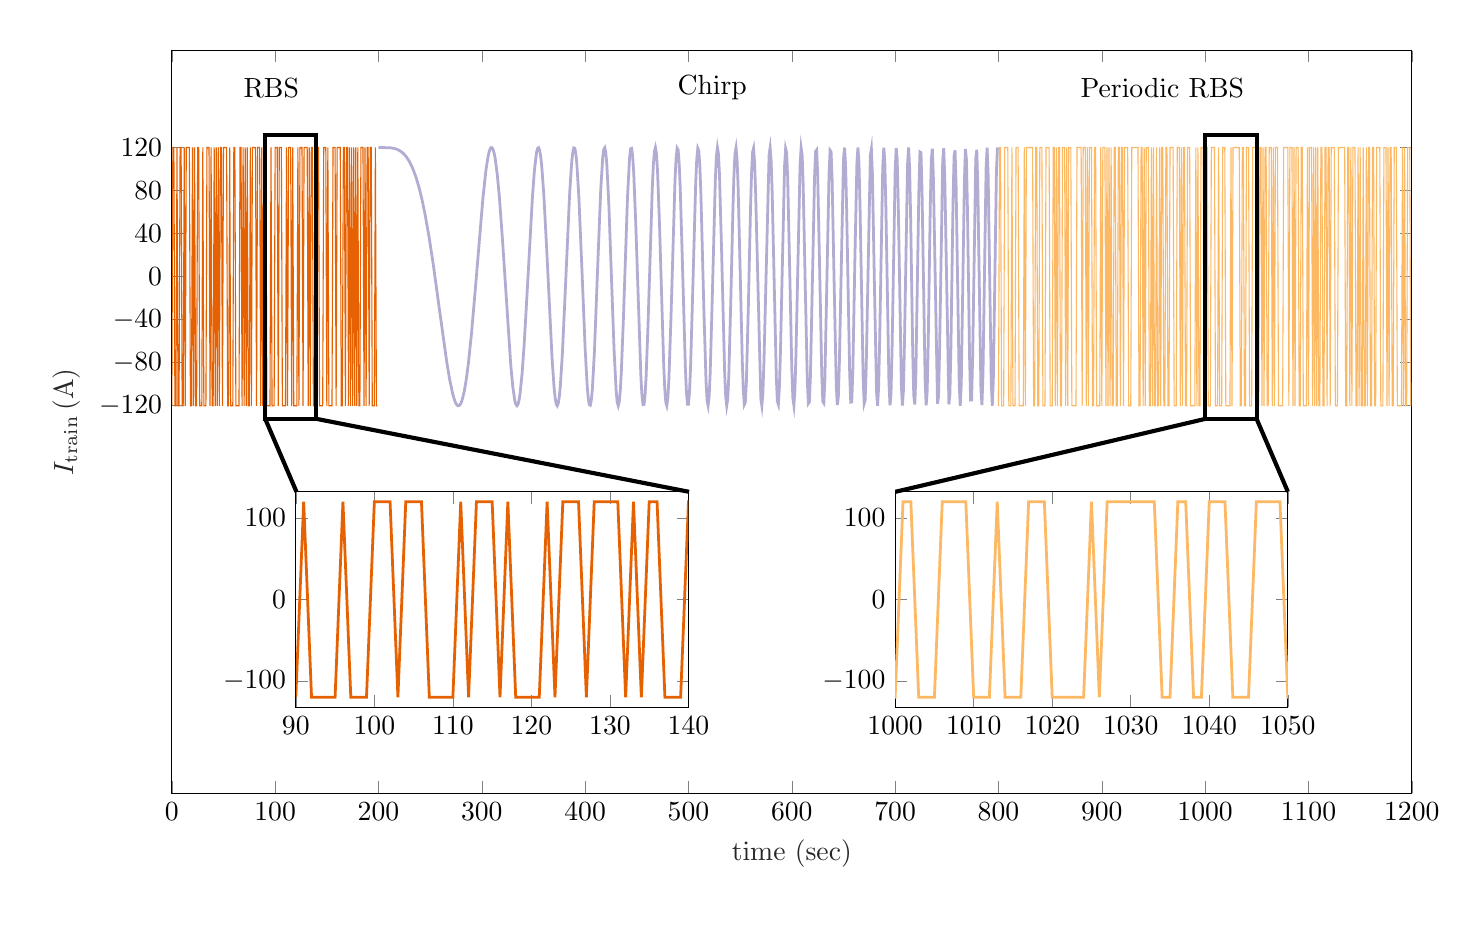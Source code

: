% This file was created by matlab2tikz.
%
\definecolor{mycolor1}{rgb}{0.902,0.38,0.004}%
\definecolor{mycolor2}{rgb}{0.698,0.671,0.824}%
\definecolor{mycolor3}{rgb}{0.992,0.722,0.388}%
%
\begin{tikzpicture}

\begin{axis}[%
width=157.478mm,
height=94.307mm,
at={(0mm,0mm)},
scale only axis,
xmin=0,
xmax=1200,
xlabel style={font=\color{white!15!black}},
xlabel={time (sec)},
ymin=-480,
ymax=210,
ytick={-120,  -80,  -40,    0,   40,   80,  120},
ylabel style={font=\color{white!15!black}},
ylabel={$I_\mathrm{train}\, (\mathrm{A})$},
axis background/.style={fill=white},
scaled ticks=false,,
xticklabel style={/pgf/number format/1000 sep=, /pgf/number format/precision=0,/pgf/number format/fixed,/pgf/number format/fixed zerofill,},yticklabel style={/pgf/number format/1000 sep=, /pgf/number format/precision=2, /pgf/number format/fixed, }
]
\addplot [color=mycolor1, forget plot]
  table[row sep=crcr]{%
0	-120\\
1	120\\
2	120\\
3	-120\\
4	-120\\
5	120\\
6	-120\\
7	-120\\
8	120\\
9	120\\
10	-120\\
11	-120\\
12	120\\
13	-120\\
14	120\\
17	120\\
18	-120\\
19	-120\\
20	120\\
21	-120\\
22	120\\
23	-120\\
24	-120\\
25	120\\
26	120\\
27	-120\\
29	-120\\
30	120\\
31	-120\\
33	-120\\
34	120\\
36	120\\
37	-120\\
38	120\\
39	-120\\
40	-120\\
41	120\\
42	-120\\
43	120\\
44	-120\\
45	120\\
46	-120\\
47	120\\
48	120\\
49	-120\\
50	120\\
53	120\\
54	-120\\
55	-120\\
56	120\\
57	-120\\
59	-120\\
60	120\\
61	120\\
62	-120\\
65	-120\\
66	120\\
67	120\\
68	-120\\
69	120\\
70	-120\\
71	120\\
72	-120\\
73	120\\
74	-120\\
75	-120\\
76	120\\
77	-120\\
78	120\\
81	120\\
82	-120\\
83	120\\
85	120\\
86	-120\\
87	120\\
88	-120\\
89	120\\
90	-120\\
91	120\\
92	-120\\
95	-120\\
96	120\\
97	-120\\
99	-120\\
100	120\\
102	120\\
103	-120\\
104	120\\
106	120\\
107	-120\\
110	-120\\
111	120\\
112	-120\\
113	120\\
115	120\\
116	-120\\
117	120\\
118	-120\\
121	-120\\
122	120\\
123	-120\\
124	120\\
126	120\\
127	-120\\
128	120\\
131	120\\
132	-120\\
133	120\\
134	-120\\
135	120\\
136	120\\
137	-120\\
139	-120\\
140	120\\
142	120\\
143	-120\\
146	-120\\
147	120\\
149	120\\
150	-120\\
151	120\\
152	-120\\
155	-120\\
156	120\\
158	120\\
159	-120\\
160	120\\
163	120\\
164	-120\\
165	-120\\
166	120\\
167	120\\
168	-120\\
169	120\\
170	120\\
171	-120\\
172	120\\
173	-120\\
174	120\\
175	-120\\
176	120\\
177	-120\\
178	120\\
179	-120\\
180	120\\
181	-120\\
182	-120\\
183	120\\
185	120\\
186	-120\\
187	120\\
188	-120\\
189	120\\
190	120\\
191	-120\\
192	120\\
193	120\\
194	-120\\
196	-120\\
197	120\\
198	-120\\
199	-120\\
};
\addplot [color=mycolor2, line width=1.0pt, forget plot]
  table[row sep=crcr]{%
200	120\\
211	119.758\\
215	119.163\\
218	118.266\\
221	116.794\\
224	114.548\\
227	111.307\\
230	106.835\\
233	100.892\\
236	93.244\\
239	83.686\\
242	72.056\\
245	58.263\\
249	36.542\\
253	11.394\\
259	-30.611\\
266	-78.911\\
269	-96.222\\
272	-109.659\\
274	-115.818\\
275	-117.919\\
276	-119.311\\
277	-119.957\\
278	-119.821\\
279	-118.874\\
280	-117.091\\
281	-114.454\\
283	-106.576\\
285	-95.235\\
287	-80.562\\
290	-52.958\\
294	-8.442\\
301	72.306\\
304	98.971\\
306	111.423\\
307	115.701\\
308	118.552\\
309	119.897\\
310	119.676\\
311	117.849\\
312	114.397\\
313	109.325\\
315	94.463\\
317	73.809\\
320	34.195\\
328	-82.088\\
330	-102.529\\
332	-115.617\\
333	-118.958\\
334	-119.996\\
335	-118.658\\
336	-114.918\\
337	-108.8\\
339	-89.782\\
341	-62.837\\
344	-12.213\\
349	74.301\\
351	99.853\\
353	115.701\\
354	119.311\\
355	119.818\\
356	117.147\\
357	111.308\\
358	102.401\\
360	76.222\\
363	21.387\\
368	-76.409\\
370	-103.815\\
371	-112.878\\
372	-118.349\\
373	-119.986\\
374	-117.668\\
375	-111.403\\
376	-101.336\\
378	-71.048\\
381	-8.132\\
385	77.425\\
387	106.514\\
388	115.272\\
389	119.581\\
390	119.2\\
391	114.07\\
392	104.323\\
394	72.463\\
397	3.852\\
400	-67.121\\
402	-101.999\\
403	-113.048\\
404	-119.015\\
405	-119.55\\
406	-114.55\\
407	-104.168\\
409	-69.156\\
412	5.916\\
415	79.332\\
417	110.778\\
418	118.349\\
419	119.758\\
420	114.847\\
421	103.79\\
423	65.611\\
426	-15.456\\
428	-68.368\\
430	-106.25\\
431	-116.526\\
432	-120\\
433	-116.378\\
434	-105.787\\
435	-88.775\\
437	-39.66\\
441	74.296\\
443	110.777\\
444	118.846\\
445	119.164\\
446	111.614\\
447	96.604\\
449	48.338\\
454	-94.494\\
455	-110.679\\
456	-119.014\\
457	-118.805\\
458	-109.969\\
459	-93.053\\
461	-40.137\\
465	83.042\\
466	103.685\\
467	116.342\\
468	119.933\\
469	114.072\\
470	99.122\\
472	47.009\\
476	-81.712\\
477	-103.461\\
478	-116.57\\
479	-119.832\\
480	-112.863\\
481	-96.156\\
483	-39.664\\
487	91.014\\
488	110.16\\
489	119.343\\
490	117.62\\
491	105.036\\
492	82.651\\
494	17.229\\
497	-85.02\\
498	-106.942\\
499	-118.52\\
500	-118.515\\
501	-106.813\\
502	-84.462\\
504	-17.23\\
507	87.646\\
508	109.135\\
509	119.343\\
510	117.094\\
511	102.506\\
512	77.008\\
515	-34.478\\
517	-97.99\\
518	-115.269\\
519	-119.832\\
520	-111.052\\
521	-89.791\\
523	-20.159\\
526	90.475\\
527	111.719\\
528	119.948\\
529	114.074\\
530	94.668\\
532	25.42\\
535	-89.178\\
536	-111.417\\
537	-119.956\\
538	-113.616\\
539	-93.058\\
541	-20.658\\
543	62.279\\
544	94.488\\
545	114.56\\
546	119.779\\
547	109.333\\
548	84.466\\
550	5.693\\
552	-76.396\\
553	-104.712\\
554	-118.845\\
555	-116.741\\
556	-98.555\\
558	-25.423\\
560	61.791\\
561	95.45\\
562	115.612\\
563	119.28\\
564	105.793\\
565	76.965\\
570	-113.273\\
571	-119.832\\
572	-108.406\\
573	-80.579\\
578	113.356\\
579	119.759\\
580	107.414\\
581	78.121\\
585	-94.056\\
586	-115.811\\
587	-118.807\\
588	-102.413\\
589	-69.172\\
593	102.81\\
594	119.012\\
595	115.123\\
596	91.654\\
598	4.188\\
600	-86.379\\
601	-112.87\\
602	-119.659\\
603	-105.406\\
604	-72.481\\
608	104.554\\
609	119.579\\
610	112.869\\
611	85.495\\
613	-8.725\\
615	-97.101\\
616	-117.807\\
617	-116.383\\
618	-92.945\\
620	-0.661\\
622	92.426\\
623	116.337\\
624	117.673\\
625	96.015\\
627	3.877\\
629	-91.493\\
630	-116.197\\
631	-117.611\\
632	-95.293\\
634	-0.916\\
636	94.48\\
637	117.47\\
638	116.15\\
639	90.633\\
641	-8.218\\
643	-100.804\\
644	-119.308\\
645	-112.326\\
646	-81.192\\
650	109.022\\
651	119.893\\
652	104.338\\
653	65.633\\
656	-90.463\\
657	-116.639\\
658	-116.461\\
659	-89.804\\
661	14.49\\
663	106.5\\
664	119.996\\
665	105.531\\
666	66.32\\
669	-93.101\\
670	-117.853\\
671	-114.465\\
672	-83.578\\
676	112.759\\
677	118.626\\
678	95.297\\
680	-10.663\\
682	-106.931\\
683	-119.923\\
684	-102.682\\
685	-59.398\\
688	101.981\\
689	119.895\\
690	106.854\\
691	66.06\\
694	-98.948\\
695	-119.599\\
696	-108.63\\
697	-68.773\\
700	98.373\\
701	119.578\\
702	108.415\\
703	67.737\\
706	-100.352\\
707	-119.861\\
708	-106.158\\
709	-62.873\\
712	104.546\\
713	119.961\\
714	101.358\\
715	53.845\\
717	-69.626\\
718	-110.147\\
719	-118.88\\
720	-93.115\\
722	24.615\\
723	82.285\\
724	115.805\\
725	115.129\\
726	80.269\\
729	-96.193\\
730	-119.572\\
731	-106.829\\
732	-61.637\\
734	65.825\\
735	109.147\\
736	118.923\\
737	91.953\\
741	-118.093\\
742	-110.969\\
743	-68.78\\
746	107.267\\
747	119.283\\
748	92.959\\
752	-118.733\\
753	-108.821\\
754	-63.148\\
756	68.951\\
757	111.706\\
758	117.319\\
759	83.725\\
762	-100.622\\
763	-119.987\\
764	-98.575\\
766	26.577\\
767	87.619\\
768	118.543\\
769	108.501\\
770	60.776\\
772	-74.407\\
773	-114.624\\
774	-114.565\\
775	-74.052\\
778	109.636\\
779	117.859\\
780	83.773\\
783	-104.693\\
784	-119.371\\
785	-90.485\\
788	100.619\\
789	119.894\\
790	94.694\\
793	-97.964\\
794	-119.996\\
795	-96.784\\
798	97.045\\
799	120\\
};
\addplot [color=mycolor3, forget plot]
  table[row sep=crcr]{%
800	-120\\
801	120\\
802	120\\
803	-120\\
805	-120\\
806	120\\
809	120\\
810	-120\\
812	-120\\
813	120\\
814	-120\\
816	-120\\
817	120\\
819	120\\
820	-120\\
824	-120\\
825	120\\
826	-120\\
827	120\\
833	120\\
834	-120\\
835	-120\\
836	120\\
837	120\\
838	-120\\
839	-120\\
840	120\\
842	120\\
843	-120\\
845	-120\\
846	120\\
849	120\\
850	-120\\
852	-120\\
853	120\\
854	120\\
855	-120\\
856	120\\
857	-120\\
858	120\\
859	120\\
860	-120\\
861	-120\\
862	120\\
864	120\\
865	-120\\
866	120\\
867	-120\\
868	120\\
870	120\\
871	-120\\
875	-120\\
876	120\\
880	120\\
881	-120\\
882	120\\
884	120\\
885	-120\\
886	120\\
887	-120\\
888	120\\
890	120\\
891	-120\\
892	-120\\
893	120\\
894	120\\
895	-120\\
898	-120\\
899	120\\
900	-120\\
901	120\\
903	120\\
904	-120\\
905	120\\
906	-120\\
907	120\\
908	-120\\
909	120\\
910	-120\\
911	-120\\
912	120\\
913	120\\
914	-120\\
915	-120\\
916	120\\
917	120\\
918	-120\\
919	120\\
920	120\\
921	-120\\
922	120\\
925	120\\
926	-120\\
928	-120\\
929	120\\
935	120\\
936	-120\\
937	-120\\
938	120\\
939	120\\
940	-120\\
941	120\\
942	-120\\
943	120\\
945	120\\
946	-120\\
947	-120\\
948	120\\
949	-120\\
950	120\\
951	-120\\
952	-120\\
953	120\\
954	-120\\
955	-120\\
956	120\\
957	-120\\
958	120\\
959	120\\
960	-120\\
961	-120\\
962	120\\
963	120\\
964	-120\\
965	-120\\
966	120\\
969	120\\
970	-120\\
972	-120\\
973	120\\
975	120\\
976	-120\\
977	120\\
978	-120\\
979	120\\
980	120\\
981	-120\\
982	-120\\
983	120\\
985	120\\
986	-120\\
990	-120\\
991	120\\
992	-120\\
993	120\\
994	-120\\
995	-120\\
996	120\\
998	120\\
999	-120\\
1000	-120\\
1001	120\\
1002	120\\
1003	-120\\
1005	-120\\
1006	120\\
1009	120\\
1010	-120\\
1012	-120\\
1013	120\\
1014	-120\\
1016	-120\\
1017	120\\
1019	120\\
1020	-120\\
1024	-120\\
1025	120\\
1026	-120\\
1027	120\\
1033	120\\
1034	-120\\
1035	-120\\
1036	120\\
1037	120\\
1038	-120\\
1039	-120\\
1040	120\\
1042	120\\
1043	-120\\
1045	-120\\
1046	120\\
1049	120\\
1050	-120\\
1052	-120\\
1053	120\\
1054	120\\
1055	-120\\
1056	120\\
1057	-120\\
1058	120\\
1059	120\\
1060	-120\\
1061	-120\\
1062	120\\
1064	120\\
1065	-120\\
1066	120\\
1067	-120\\
1068	120\\
1070	120\\
1071	-120\\
1075	-120\\
1076	120\\
1080	120\\
1081	-120\\
1082	120\\
1084	120\\
1085	-120\\
1086	120\\
1087	-120\\
1088	120\\
1090	120\\
1091	-120\\
1092	-120\\
1093	120\\
1094	120\\
1095	-120\\
1098	-120\\
1099	120\\
1100	-120\\
1101	120\\
1103	120\\
1104	-120\\
1105	120\\
1106	-120\\
1107	120\\
1108	-120\\
1109	120\\
1110	-120\\
1111	-120\\
1112	120\\
1113	120\\
1114	-120\\
1115	-120\\
1116	120\\
1117	120\\
1118	-120\\
1119	120\\
1120	120\\
1121	-120\\
1122	120\\
1125	120\\
1126	-120\\
1128	-120\\
1129	120\\
1135	120\\
1136	-120\\
1137	-120\\
1138	120\\
1139	120\\
1140	-120\\
1141	120\\
1142	-120\\
1143	120\\
1145	120\\
1146	-120\\
1147	-120\\
1148	120\\
1149	-120\\
1150	120\\
1151	-120\\
1152	-120\\
1153	120\\
1154	-120\\
1155	-120\\
1156	120\\
1157	-120\\
1158	120\\
1159	120\\
1160	-120\\
1161	-120\\
1162	120\\
1163	120\\
1164	-120\\
1165	-120\\
1166	120\\
1169	120\\
1170	-120\\
1172	-120\\
1173	120\\
1175	120\\
1176	-120\\
1177	120\\
1178	-120\\
1179	120\\
1180	120\\
1181	-120\\
1182	-120\\
1183	120\\
1185	120\\
1186	-120\\
1190	-120\\
1191	120\\
1192	-120\\
1193	120\\
1194	-120\\
1195	-120\\
1196	120\\
1198	120\\
1199	-120\\
};
\node[right, align=left]
at (rel axis cs:0.05,0.95) {RBS};
\node[right, align=left]
at (rel axis cs:0.4,0.95) {Chirp};
\node[right, align=left]
at (rel axis cs:0.725,0.95) {Periodic RBS};
\end{axis}

\begin{axis}[%
width=49.868mm,
height=27.335mm,
at={(15.748mm,10.934mm)},
scale only axis,
xmin=90,
xmax=140,
ymin=-132,
ymax=132,
axis background/.style={fill=white},
scaled ticks=false,,
xticklabel style={/pgf/number format/1000 sep=, /pgf/number format/precision=0,/pgf/number format/fixed,/pgf/number format/fixed zerofill,},yticklabel style={/pgf/number format/1000 sep=, /pgf/number format/precision=2, /pgf/number format/fixed, }
]
\addplot [color=mycolor1, line width=1.0pt, forget plot]
  table[row sep=crcr]{%
89	120\\
90	-120\\
91	120\\
92	-120\\
95	-120\\
96	120\\
97	-120\\
99	-120\\
100	120\\
102	120\\
103	-120\\
104	120\\
106	120\\
107	-120\\
110	-120\\
111	120\\
112	-120\\
113	120\\
115	120\\
116	-120\\
117	120\\
118	-120\\
121	-120\\
122	120\\
123	-120\\
124	120\\
126	120\\
127	-120\\
128	120\\
131	120\\
132	-120\\
133	120\\
134	-120\\
135	120\\
136	120\\
137	-120\\
139	-120\\
140	120\\
141	120\\
};
\end{axis}

\begin{axis}[%
width=49.868mm,
height=27.335mm,
at={(91.862mm,10.934mm)},
scale only axis,
xmin=1000,
xmax=1050,
ymin=-132,
ymax=132,
axis background/.style={fill=white},
scaled ticks=false,,
xticklabel style={/pgf/number format/1000 sep=, /pgf/number format/precision=0,/pgf/number format/fixed,/pgf/number format/fixed zerofill,},yticklabel style={/pgf/number format/1000 sep=, /pgf/number format/precision=2, /pgf/number format/fixed, }
]
\addplot [color=mycolor3, line width=1.0pt, forget plot]
  table[row sep=crcr]{%
999	-120\\
1000	-120\\
1001	120\\
1002	120\\
1003	-120\\
1005	-120\\
1006	120\\
1009	120\\
1010	-120\\
1012	-120\\
1013	120\\
1014	-120\\
1016	-120\\
1017	120\\
1019	120\\
1020	-120\\
1024	-120\\
1025	120\\
1026	-120\\
1027	120\\
1033	120\\
1034	-120\\
1035	-120\\
1036	120\\
1037	120\\
1038	-120\\
1039	-120\\
1040	120\\
1042	120\\
1043	-120\\
1045	-120\\
1046	120\\
1049	120\\
1050	-120\\
1051	-120\\
};
\end{axis}

\begin{axis}[%
width=180.64mm,
height=111.644mm,
at={(-18.307mm,-14.423mm)},
scale only axis,
xmin=0,
xmax=1,
ymin=0,
ymax=1,
axis line style={draw=none},
ticks=none,
axis x line*=bottom,
axis y line*=left,
scaled ticks=false,,
xticklabel style={/pgf/number format/1000 sep=, /pgf/number format/precision=0,/pgf/number format/fixed,/pgf/number format/fixed zerofill,},yticklabel style={/pgf/number format/1000 sep=, /pgf/number format/precision=2, /pgf/number format/fixed, }
]
\draw[line width=1.5pt, draw=black] (axis cs:0.167,0.555) rectangle (axis cs:0.203,0.878);
\addplot [color=black, line width=1.5pt, forget plot]
  table[row sep=crcr]{%
0.167	0.555\\
0.189	0.472\\
};
\addplot [color=black, line width=1.5pt, forget plot]
  table[row sep=crcr]{%
0.203	0.555\\
0.465	0.472\\
};
\draw[line width=1.5pt, draw=black] (axis cs:0.828,0.555) rectangle (axis cs:0.864,0.878);
\addplot [color=black, line width=1.5pt, forget plot]
  table[row sep=crcr]{%
0.828	0.555\\
0.61	0.472\\
};
\addplot [color=black, line width=1.5pt, forget plot]
  table[row sep=crcr]{%
0.864	0.555\\
0.886	0.472\\
};
\end{axis}
\end{tikzpicture}%